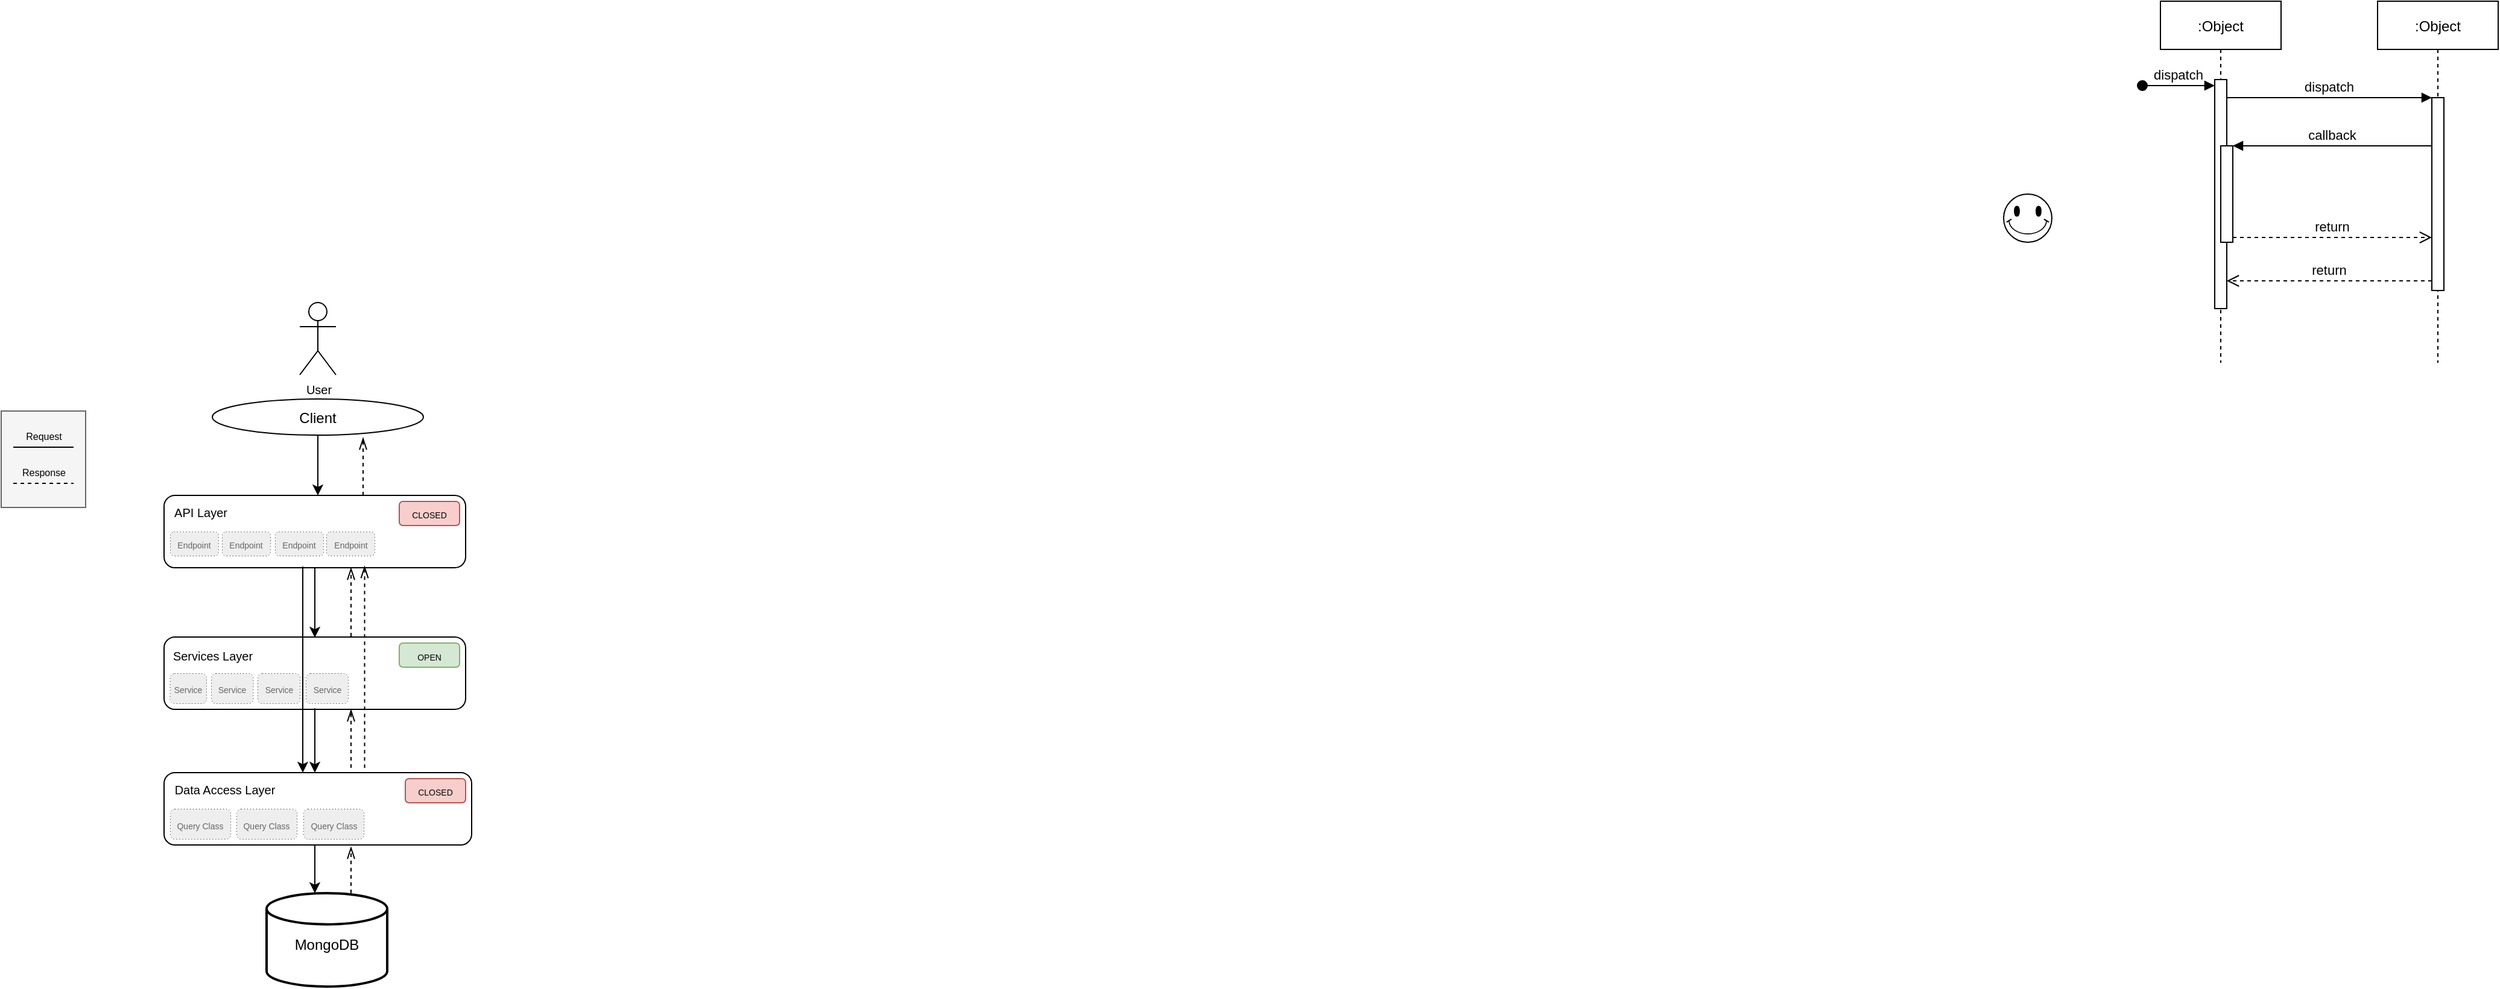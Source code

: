 <mxfile version="14.9.3" type="github">
  <diagram id="kgpKYQtTHZ0yAKxKKP6v" name="Page-1">
    <mxGraphModel dx="2719" dy="439" grid="1" gridSize="10" guides="1" tooltips="1" connect="1" arrows="1" fold="1" page="1" pageScale="1" pageWidth="850" pageHeight="1100" math="0" shadow="0">
      <root>
        <mxCell id="0" />
        <mxCell id="1" parent="0" />
        <mxCell id="KinQekzlaKYnHtgUIyCx-67" value="" style="rounded=0;whiteSpace=wrap;html=1;fontSize=10;fillColor=#f5f5f5;strokeColor=#666666;fontColor=#333333;" vertex="1" parent="1">
          <mxGeometry x="-1670" y="420" width="70" height="80" as="geometry" />
        </mxCell>
        <mxCell id="3nuBFxr9cyL0pnOWT2aG-1" value=":Object" style="shape=umlLifeline;perimeter=lifelinePerimeter;container=1;collapsible=0;recursiveResize=0;rounded=0;shadow=0;strokeWidth=1;" parent="1" vertex="1">
          <mxGeometry x="120" y="80" width="100" height="300" as="geometry" />
        </mxCell>
        <mxCell id="3nuBFxr9cyL0pnOWT2aG-2" value="" style="points=[];perimeter=orthogonalPerimeter;rounded=0;shadow=0;strokeWidth=1;" parent="3nuBFxr9cyL0pnOWT2aG-1" vertex="1">
          <mxGeometry x="45" y="65" width="10" height="190" as="geometry" />
        </mxCell>
        <mxCell id="3nuBFxr9cyL0pnOWT2aG-3" value="dispatch" style="verticalAlign=bottom;startArrow=oval;endArrow=block;startSize=8;shadow=0;strokeWidth=1;" parent="3nuBFxr9cyL0pnOWT2aG-1" target="3nuBFxr9cyL0pnOWT2aG-2" edge="1">
          <mxGeometry relative="1" as="geometry">
            <mxPoint x="-15" y="70" as="sourcePoint" />
          </mxGeometry>
        </mxCell>
        <mxCell id="3nuBFxr9cyL0pnOWT2aG-4" value="" style="points=[];perimeter=orthogonalPerimeter;rounded=0;shadow=0;strokeWidth=1;" parent="3nuBFxr9cyL0pnOWT2aG-1" vertex="1">
          <mxGeometry x="50" y="120" width="10" height="80" as="geometry" />
        </mxCell>
        <mxCell id="3nuBFxr9cyL0pnOWT2aG-5" value=":Object" style="shape=umlLifeline;perimeter=lifelinePerimeter;container=1;collapsible=0;recursiveResize=0;rounded=0;shadow=0;strokeWidth=1;" parent="1" vertex="1">
          <mxGeometry x="300" y="80" width="100" height="300" as="geometry" />
        </mxCell>
        <mxCell id="3nuBFxr9cyL0pnOWT2aG-6" value="" style="points=[];perimeter=orthogonalPerimeter;rounded=0;shadow=0;strokeWidth=1;" parent="3nuBFxr9cyL0pnOWT2aG-5" vertex="1">
          <mxGeometry x="45" y="80" width="10" height="160" as="geometry" />
        </mxCell>
        <mxCell id="3nuBFxr9cyL0pnOWT2aG-7" value="return" style="verticalAlign=bottom;endArrow=open;dashed=1;endSize=8;exitX=0;exitY=0.95;shadow=0;strokeWidth=1;" parent="1" source="3nuBFxr9cyL0pnOWT2aG-6" target="3nuBFxr9cyL0pnOWT2aG-2" edge="1">
          <mxGeometry relative="1" as="geometry">
            <mxPoint x="275" y="236" as="targetPoint" />
          </mxGeometry>
        </mxCell>
        <mxCell id="3nuBFxr9cyL0pnOWT2aG-8" value="dispatch" style="verticalAlign=bottom;endArrow=block;entryX=0;entryY=0;shadow=0;strokeWidth=1;" parent="1" source="3nuBFxr9cyL0pnOWT2aG-2" target="3nuBFxr9cyL0pnOWT2aG-6" edge="1">
          <mxGeometry relative="1" as="geometry">
            <mxPoint x="275" y="160" as="sourcePoint" />
          </mxGeometry>
        </mxCell>
        <mxCell id="3nuBFxr9cyL0pnOWT2aG-9" value="callback" style="verticalAlign=bottom;endArrow=block;entryX=1;entryY=0;shadow=0;strokeWidth=1;" parent="1" source="3nuBFxr9cyL0pnOWT2aG-6" target="3nuBFxr9cyL0pnOWT2aG-4" edge="1">
          <mxGeometry relative="1" as="geometry">
            <mxPoint x="240" y="200" as="sourcePoint" />
          </mxGeometry>
        </mxCell>
        <mxCell id="3nuBFxr9cyL0pnOWT2aG-10" value="return" style="verticalAlign=bottom;endArrow=open;dashed=1;endSize=8;exitX=1;exitY=0.95;shadow=0;strokeWidth=1;" parent="1" source="3nuBFxr9cyL0pnOWT2aG-4" target="3nuBFxr9cyL0pnOWT2aG-6" edge="1">
          <mxGeometry relative="1" as="geometry">
            <mxPoint x="240" y="257" as="targetPoint" />
          </mxGeometry>
        </mxCell>
        <mxCell id="KinQekzlaKYnHtgUIyCx-1" value="" style="verticalLabelPosition=bottom;verticalAlign=top;html=1;shape=mxgraph.basic.smiley" vertex="1" parent="1">
          <mxGeometry x="-10" y="240" width="40" height="40" as="geometry" />
        </mxCell>
        <mxCell id="KinQekzlaKYnHtgUIyCx-10" value="&lt;font style=&quot;font-size: 12px&quot;&gt;MongoDB&lt;/font&gt;" style="strokeWidth=2;html=1;shape=mxgraph.flowchart.database;whiteSpace=wrap;fontSize=20;" vertex="1" parent="1">
          <mxGeometry x="-1450" y="820" width="100" height="77.5" as="geometry" />
        </mxCell>
        <mxCell id="KinQekzlaKYnHtgUIyCx-29" value="Client" style="ellipse" vertex="1" parent="1">
          <mxGeometry x="-1495" y="410" width="175" height="30" as="geometry" />
        </mxCell>
        <mxCell id="KinQekzlaKYnHtgUIyCx-30" value="" style="rounded=1;" vertex="1" parent="1">
          <mxGeometry x="-1535" y="490" width="250" height="60" as="geometry" />
        </mxCell>
        <mxCell id="KinQekzlaKYnHtgUIyCx-31" value="" style="curved=1;noEdgeStyle=1;orthogonal=1;" edge="1" source="KinQekzlaKYnHtgUIyCx-29" target="KinQekzlaKYnHtgUIyCx-30" parent="1">
          <mxGeometry relative="1" as="geometry">
            <Array as="points" />
          </mxGeometry>
        </mxCell>
        <mxCell id="KinQekzlaKYnHtgUIyCx-32" value="" style="rounded=1;" vertex="1" parent="1">
          <mxGeometry x="-1535" y="607.5" width="250" height="60" as="geometry" />
        </mxCell>
        <mxCell id="KinQekzlaKYnHtgUIyCx-33" value="" style="curved=1;noEdgeStyle=1;orthogonal=1;" edge="1" target="KinQekzlaKYnHtgUIyCx-32" parent="1">
          <mxGeometry relative="1" as="geometry">
            <mxPoint x="-1410" y="550" as="sourcePoint" />
            <Array as="points">
              <mxPoint x="-1410" y="570" />
              <mxPoint x="-1410" y="608" />
            </Array>
          </mxGeometry>
        </mxCell>
        <mxCell id="KinQekzlaKYnHtgUIyCx-34" value="" style="rounded=1;" vertex="1" parent="1">
          <mxGeometry x="-1535" y="720" width="255" height="60" as="geometry" />
        </mxCell>
        <mxCell id="KinQekzlaKYnHtgUIyCx-35" value="" style="curved=1;noEdgeStyle=1;orthogonal=1;" edge="1" source="KinQekzlaKYnHtgUIyCx-32" target="KinQekzlaKYnHtgUIyCx-34" parent="1">
          <mxGeometry relative="1" as="geometry">
            <Array as="points">
              <mxPoint x="-1410" y="662" />
              <mxPoint x="-1410" y="720" />
            </Array>
          </mxGeometry>
        </mxCell>
        <mxCell id="KinQekzlaKYnHtgUIyCx-37" value="" style="curved=1;noEdgeStyle=1;orthogonal=1;" edge="1" source="KinQekzlaKYnHtgUIyCx-34" parent="1">
          <mxGeometry relative="1" as="geometry">
            <mxPoint x="-1410" y="820" as="targetPoint" />
            <Array as="points">
              <mxPoint x="-1410" y="792" />
            </Array>
          </mxGeometry>
        </mxCell>
        <mxCell id="KinQekzlaKYnHtgUIyCx-40" value="&lt;font style=&quot;font-size: 10px;&quot;&gt;API Layer&lt;/font&gt;" style="text;html=1;resizable=0;autosize=1;align=center;verticalAlign=middle;points=[];fillColor=none;strokeColor=none;rounded=0;fontSize=10;" vertex="1" parent="1">
          <mxGeometry x="-1535" y="494" width="60" height="20" as="geometry" />
        </mxCell>
        <mxCell id="KinQekzlaKYnHtgUIyCx-41" value="&lt;font style=&quot;font-size: 10px ; line-height: 100%&quot;&gt;Services Layer&lt;/font&gt;" style="text;html=1;resizable=0;autosize=1;align=center;verticalAlign=middle;points=[];fillColor=none;strokeColor=none;rounded=0;fontSize=20;" vertex="1" parent="1">
          <mxGeometry x="-1535" y="603.5" width="80" height="30" as="geometry" />
        </mxCell>
        <mxCell id="KinQekzlaKYnHtgUIyCx-42" value="&lt;font style=&quot;font-size: 10px ; line-height: 100%&quot;&gt;Data Access Layer&lt;/font&gt;" style="text;html=1;resizable=0;autosize=1;align=center;verticalAlign=middle;points=[];fillColor=none;strokeColor=none;rounded=0;fontSize=20;" vertex="1" parent="1">
          <mxGeometry x="-1535" y="715" width="100" height="30" as="geometry" />
        </mxCell>
        <mxCell id="KinQekzlaKYnHtgUIyCx-39" value="" style="curved=1;noEdgeStyle=1;orthogonal=1;" edge="1" parent="1" target="KinQekzlaKYnHtgUIyCx-34">
          <mxGeometry relative="1" as="geometry">
            <mxPoint x="-1420" y="549" as="sourcePoint" />
            <mxPoint x="-1420" y="718" as="targetPoint" />
            <Array as="points" />
          </mxGeometry>
        </mxCell>
        <mxCell id="KinQekzlaKYnHtgUIyCx-45" value="" style="endArrow=openThin;html=1;fontSize=10;startSize=11;endSize=8;strokeColor=#000000;strokeWidth=1;fixDash=1;snapToPoint=0;noJump=1;rounded=0;dashed=1;endFill=0;" edge="1" parent="1">
          <mxGeometry width="50" height="50" relative="1" as="geometry">
            <mxPoint x="-1380" y="716" as="sourcePoint" />
            <mxPoint x="-1380" y="667.5" as="targetPoint" />
          </mxGeometry>
        </mxCell>
        <mxCell id="KinQekzlaKYnHtgUIyCx-46" value="" style="endArrow=openThin;html=1;fontSize=10;startSize=11;endSize=8;strokeColor=#000000;strokeWidth=1;fixDash=1;snapToPoint=0;noJump=1;rounded=0;dashed=1;endFill=0;entryX=0.665;entryY=0.976;entryDx=0;entryDy=0;entryPerimeter=0;exitX=0.652;exitY=-0.064;exitDx=0;exitDy=0;exitPerimeter=0;" edge="1" parent="1" source="KinQekzlaKYnHtgUIyCx-34" target="KinQekzlaKYnHtgUIyCx-30">
          <mxGeometry width="50" height="50" relative="1" as="geometry">
            <mxPoint x="-1330" y="720" as="sourcePoint" />
            <mxPoint x="-1330" y="672" as="targetPoint" />
            <Array as="points" />
          </mxGeometry>
        </mxCell>
        <mxCell id="KinQekzlaKYnHtgUIyCx-48" value="" style="endArrow=openThin;html=1;fontSize=10;startSize=11;endSize=8;strokeColor=#000000;strokeWidth=1;fixDash=1;snapToPoint=0;noJump=1;rounded=0;dashed=1;endFill=0;" edge="1" parent="1">
          <mxGeometry width="50" height="50" relative="1" as="geometry">
            <mxPoint x="-1370" y="490" as="sourcePoint" />
            <mxPoint x="-1370" y="442" as="targetPoint" />
          </mxGeometry>
        </mxCell>
        <mxCell id="KinQekzlaKYnHtgUIyCx-50" value="" style="endArrow=openThin;html=1;fontSize=10;startSize=11;endSize=8;strokeColor=#000000;strokeWidth=1;fixDash=1;snapToPoint=0;noJump=1;rounded=0;dashed=1;endFill=0;" edge="1" parent="1">
          <mxGeometry width="50" height="50" relative="1" as="geometry">
            <mxPoint x="-1380" y="607" as="sourcePoint" />
            <mxPoint x="-1380" y="550" as="targetPoint" />
          </mxGeometry>
        </mxCell>
        <mxCell id="KinQekzlaKYnHtgUIyCx-52" value="" style="endArrow=openThin;html=1;fontSize=10;startSize=11;endSize=8;strokeColor=#000000;strokeWidth=1;fixDash=1;snapToPoint=0;noJump=1;rounded=0;dashed=1;endFill=0;" edge="1" parent="1">
          <mxGeometry width="50" height="50" relative="1" as="geometry">
            <mxPoint x="-1380" y="820" as="sourcePoint" />
            <mxPoint x="-1380" y="781.5" as="targetPoint" />
          </mxGeometry>
        </mxCell>
        <mxCell id="KinQekzlaKYnHtgUIyCx-63" value="" style="endArrow=none;html=1;dashed=1;fontSize=10;startSize=11;endSize=8;strokeColor=#000000;strokeWidth=1;" edge="1" parent="1">
          <mxGeometry width="50" height="50" relative="1" as="geometry">
            <mxPoint x="-1660" y="480" as="sourcePoint" />
            <mxPoint x="-1610" y="480" as="targetPoint" />
          </mxGeometry>
        </mxCell>
        <mxCell id="KinQekzlaKYnHtgUIyCx-64" value="" style="endArrow=none;html=1;fontSize=10;startSize=11;endSize=8;strokeColor=#000000;strokeWidth=1;" edge="1" parent="1">
          <mxGeometry width="50" height="50" relative="1" as="geometry">
            <mxPoint x="-1660" y="450" as="sourcePoint" />
            <mxPoint x="-1610" y="450" as="targetPoint" />
          </mxGeometry>
        </mxCell>
        <mxCell id="KinQekzlaKYnHtgUIyCx-65" value="&lt;font style=&quot;font-size: 8px&quot;&gt;Request&lt;/font&gt;" style="text;html=1;resizable=0;autosize=1;align=center;verticalAlign=middle;points=[];fillColor=none;strokeColor=none;rounded=0;fontSize=10;" vertex="1" parent="1">
          <mxGeometry x="-1660" y="430" width="50" height="20" as="geometry" />
        </mxCell>
        <mxCell id="KinQekzlaKYnHtgUIyCx-66" value="&lt;font style=&quot;font-size: 8px&quot;&gt;Response&lt;/font&gt;" style="text;html=1;resizable=0;autosize=1;align=center;verticalAlign=middle;points=[];fillColor=none;strokeColor=none;rounded=0;fontSize=10;" vertex="1" parent="1">
          <mxGeometry x="-1660" y="460" width="50" height="20" as="geometry" />
        </mxCell>
        <mxCell id="KinQekzlaKYnHtgUIyCx-68" value="&lt;font style=&quot;font-size: 7px&quot;&gt;CLOSED&lt;/font&gt;" style="rounded=1;whiteSpace=wrap;html=1;fontSize=10;fillColor=#f8cecc;strokeColor=#b85450;" vertex="1" parent="1">
          <mxGeometry x="-1340" y="495" width="50" height="20" as="geometry" />
        </mxCell>
        <mxCell id="KinQekzlaKYnHtgUIyCx-69" value="&lt;font style=&quot;font-size: 7px&quot;&gt;OPEN&lt;/font&gt;" style="rounded=1;whiteSpace=wrap;html=1;fontSize=10;fillColor=#d5e8d4;strokeColor=#82b366;" vertex="1" parent="1">
          <mxGeometry x="-1340" y="612.5" width="50" height="20" as="geometry" />
        </mxCell>
        <mxCell id="KinQekzlaKYnHtgUIyCx-71" value="&lt;font style=&quot;font-size: 7px&quot;&gt;CLOSED&lt;/font&gt;" style="rounded=1;whiteSpace=wrap;html=1;fontSize=10;fillColor=#f8cecc;strokeColor=#b85450;" vertex="1" parent="1">
          <mxGeometry x="-1335" y="725" width="50" height="20" as="geometry" />
        </mxCell>
        <mxCell id="KinQekzlaKYnHtgUIyCx-72" value="User" style="shape=umlActor;verticalLabelPosition=bottom;verticalAlign=top;html=1;outlineConnect=0;fontSize=10;" vertex="1" parent="1">
          <mxGeometry x="-1422.5" y="330" width="30" height="60" as="geometry" />
        </mxCell>
        <mxCell id="KinQekzlaKYnHtgUIyCx-82" value="&lt;font style=&quot;font-size: 7px&quot;&gt;Service&lt;/font&gt;" style="rounded=1;whiteSpace=wrap;html=1;fontSize=10;fillColor=#eeeeee;dashed=1;fontColor=#666666;dashPattern=1 4;strokeWidth=0.5;" vertex="1" parent="1">
          <mxGeometry x="-1457.5" y="637.5" width="35" height="25" as="geometry" />
        </mxCell>
        <mxCell id="KinQekzlaKYnHtgUIyCx-74" value="&lt;font style=&quot;font-size: 7px&quot;&gt;Query Class&lt;/font&gt;" style="rounded=1;whiteSpace=wrap;html=1;fontSize=10;fillColor=#eeeeee;dashed=1;fontColor=#666666;dashPattern=1 4;strokeWidth=0.5;" vertex="1" parent="1">
          <mxGeometry x="-1530" y="750" width="50" height="25" as="geometry" />
        </mxCell>
        <mxCell id="KinQekzlaKYnHtgUIyCx-78" value="&lt;font style=&quot;font-size: 7px&quot;&gt;Query Class&lt;/font&gt;" style="rounded=1;whiteSpace=wrap;html=1;fontSize=10;fillColor=#eeeeee;dashed=1;fontColor=#666666;dashPattern=1 4;strokeWidth=0.5;" vertex="1" parent="1">
          <mxGeometry x="-1475" y="750" width="50" height="25" as="geometry" />
        </mxCell>
        <mxCell id="KinQekzlaKYnHtgUIyCx-79" value="&lt;font style=&quot;font-size: 7px&quot;&gt;Query Class&lt;/font&gt;" style="rounded=1;whiteSpace=wrap;html=1;fontSize=10;fillColor=#eeeeee;dashed=1;fontColor=#666666;dashPattern=1 4;strokeWidth=0.5;" vertex="1" parent="1">
          <mxGeometry x="-1419.5" y="750" width="50" height="25" as="geometry" />
        </mxCell>
        <mxCell id="KinQekzlaKYnHtgUIyCx-80" value="&lt;font style=&quot;font-size: 7px&quot;&gt;Service&lt;/font&gt;" style="rounded=1;whiteSpace=wrap;html=1;fontSize=10;fillColor=#eeeeee;dashed=1;fontColor=#666666;dashPattern=1 4;strokeWidth=0.5;" vertex="1" parent="1">
          <mxGeometry x="-1530.25" y="637.5" width="30.25" height="25" as="geometry" />
        </mxCell>
        <mxCell id="KinQekzlaKYnHtgUIyCx-81" value="&lt;font style=&quot;font-size: 7px&quot;&gt;Service&lt;/font&gt;" style="rounded=1;whiteSpace=wrap;html=1;fontSize=10;fillColor=#eeeeee;dashed=1;fontColor=#666666;dashPattern=1 4;strokeWidth=0.5;" vertex="1" parent="1">
          <mxGeometry x="-1496" y="637.5" width="34.75" height="25" as="geometry" />
        </mxCell>
        <mxCell id="KinQekzlaKYnHtgUIyCx-84" value="&lt;font style=&quot;font-size: 7px&quot;&gt;Endpoint&lt;/font&gt;" style="rounded=1;whiteSpace=wrap;html=1;fontSize=10;fillColor=#eeeeee;dashed=1;fontColor=#666666;dashPattern=1 4;strokeWidth=0.5;" vertex="1" parent="1">
          <mxGeometry x="-1530" y="520" width="40" height="20" as="geometry" />
        </mxCell>
        <mxCell id="KinQekzlaKYnHtgUIyCx-88" value="&lt;font style=&quot;font-size: 7px&quot;&gt;Endpoint&lt;/font&gt;" style="rounded=1;whiteSpace=wrap;html=1;fontSize=10;fillColor=#eeeeee;dashed=1;fontColor=#666666;dashPattern=1 4;strokeWidth=0.5;" vertex="1" parent="1">
          <mxGeometry x="-1487" y="520" width="40" height="20" as="geometry" />
        </mxCell>
        <mxCell id="KinQekzlaKYnHtgUIyCx-89" value="&lt;font style=&quot;font-size: 7px&quot;&gt;Endpoint&lt;/font&gt;" style="rounded=1;whiteSpace=wrap;html=1;fontSize=10;fillColor=#eeeeee;dashed=1;fontColor=#666666;dashPattern=1 4;strokeWidth=0.5;" vertex="1" parent="1">
          <mxGeometry x="-1443" y="520" width="40" height="20" as="geometry" />
        </mxCell>
        <mxCell id="KinQekzlaKYnHtgUIyCx-90" value="&lt;font style=&quot;font-size: 7px&quot;&gt;Endpoint&lt;/font&gt;" style="rounded=1;whiteSpace=wrap;html=1;fontSize=10;fillColor=#eeeeee;dashed=1;fontColor=#666666;dashPattern=1 4;strokeWidth=0.5;" vertex="1" parent="1">
          <mxGeometry x="-1400.5" y="520" width="40" height="20" as="geometry" />
        </mxCell>
        <mxCell id="KinQekzlaKYnHtgUIyCx-91" value="&lt;font style=&quot;font-size: 7px&quot;&gt;Service&lt;/font&gt;" style="rounded=1;whiteSpace=wrap;html=1;fontSize=10;fillColor=#eeeeee;dashed=1;fontColor=#666666;dashPattern=1 4;strokeWidth=0.5;" vertex="1" parent="1">
          <mxGeometry x="-1417.5" y="637.5" width="35" height="25" as="geometry" />
        </mxCell>
      </root>
    </mxGraphModel>
  </diagram>
</mxfile>
